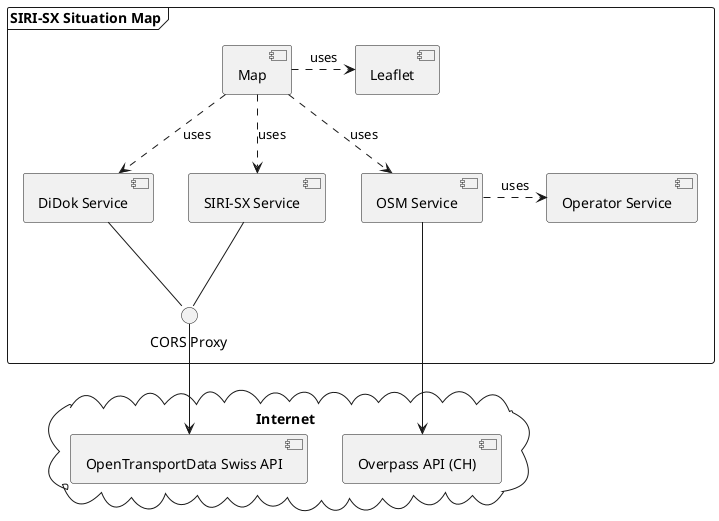 @startuml
'https://plantuml.com/component-diagram

frame "SIRI-SX Situation Map" {
    [Map] as M
    [Leaflet] as L
    [DiDok Service] as D
    [SIRI-SX Service] as S
    [OSM Service] as OSM
    [Operator Service] as O
    () "CORS Proxy" as C
    M .> L : uses
    M ..> D : uses
    M ..> S : uses
    M ..> OSM : uses
    D -- C
    S -- C
    OSM .> O : uses
}

cloud "Internet" {
    [Overpass API (CH)] as O_API
    [OpenTransportData Swiss API] as OTD_API
}

C --> OTD_API
OSM --> O_API
@enduml
